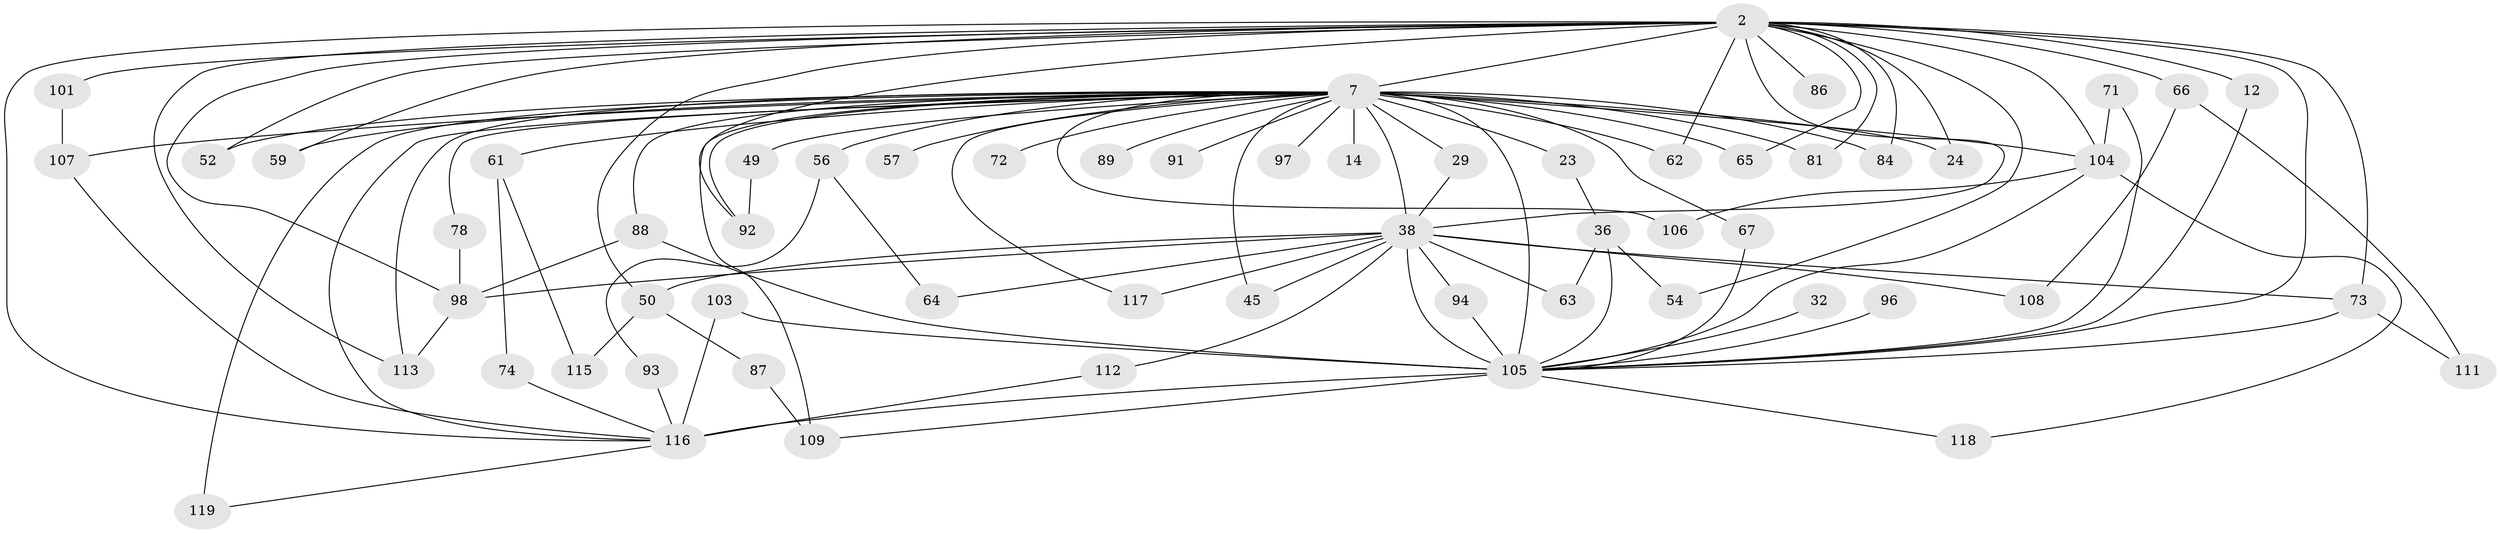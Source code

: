 // original degree distribution, {28: 0.008403361344537815, 25: 0.008403361344537815, 22: 0.01680672268907563, 17: 0.01680672268907563, 24: 0.008403361344537815, 26: 0.008403361344537815, 23: 0.008403361344537815, 20: 0.008403361344537815, 4: 0.11764705882352941, 2: 0.5462184873949579, 3: 0.17647058823529413, 7: 0.01680672268907563, 5: 0.025210084033613446, 6: 0.03361344537815126}
// Generated by graph-tools (version 1.1) at 2025/46/03/09/25 04:46:42]
// undirected, 59 vertices, 108 edges
graph export_dot {
graph [start="1"]
  node [color=gray90,style=filled];
  2 [super="+1"];
  7 [super="+5+6"];
  12;
  14;
  23;
  24;
  29;
  32;
  36 [super="+11"];
  38 [super="+10"];
  45;
  49 [super="+43"];
  50 [super="+21"];
  52;
  54;
  56 [super="+30"];
  57;
  59;
  61;
  62;
  63;
  64;
  65 [super="+13"];
  66;
  67;
  71;
  72;
  73 [super="+31"];
  74;
  78;
  81;
  84;
  86;
  87;
  88 [super="+40+39"];
  89;
  91;
  92 [super="+53"];
  93;
  94;
  96;
  97;
  98 [super="+19+51"];
  101;
  103;
  104 [super="+90+44+48"];
  105 [super="+16+28+95+60+9"];
  106;
  107 [super="+70+68"];
  108;
  109 [super="+58"];
  111;
  112;
  113 [super="+110"];
  115;
  116 [super="+22+42+83+80+99+102+114"];
  117 [super="+27+69"];
  118;
  119 [super="+82"];
  2 -- 7 [weight=8];
  2 -- 52;
  2 -- 59;
  2 -- 66 [weight=2];
  2 -- 81;
  2 -- 84;
  2 -- 86 [weight=2];
  2 -- 12;
  2 -- 24;
  2 -- 98 [weight=2];
  2 -- 101;
  2 -- 113 [weight=2];
  2 -- 54;
  2 -- 62;
  2 -- 50;
  2 -- 65;
  2 -- 105 [weight=6];
  2 -- 92;
  2 -- 116 [weight=7];
  2 -- 38 [weight=4];
  2 -- 73;
  2 -- 104 [weight=4];
  7 -- 14 [weight=2];
  7 -- 24;
  7 -- 57 [weight=2];
  7 -- 59;
  7 -- 61 [weight=2];
  7 -- 62;
  7 -- 78;
  7 -- 81;
  7 -- 67;
  7 -- 72 [weight=2];
  7 -- 91 [weight=2];
  7 -- 92;
  7 -- 97 [weight=2];
  7 -- 38 [weight=9];
  7 -- 106;
  7 -- 45;
  7 -- 56 [weight=3];
  7 -- 65 [weight=2];
  7 -- 84;
  7 -- 23;
  7 -- 88 [weight=2];
  7 -- 89;
  7 -- 29;
  7 -- 109 [weight=2];
  7 -- 49 [weight=3];
  7 -- 52;
  7 -- 116 [weight=2];
  7 -- 117 [weight=2];
  7 -- 119 [weight=2];
  7 -- 105 [weight=12];
  7 -- 113 [weight=2];
  7 -- 104;
  7 -- 107 [weight=3];
  12 -- 105;
  23 -- 36;
  29 -- 38;
  32 -- 105 [weight=2];
  36 -- 54;
  36 -- 63;
  36 -- 105 [weight=3];
  38 -- 64;
  38 -- 98 [weight=2];
  38 -- 108;
  38 -- 45;
  38 -- 112;
  38 -- 50 [weight=2];
  38 -- 117 [weight=2];
  38 -- 94;
  38 -- 63;
  38 -- 105 [weight=4];
  38 -- 73 [weight=2];
  49 -- 92;
  50 -- 87;
  50 -- 115;
  56 -- 64;
  56 -- 93;
  61 -- 74;
  61 -- 115;
  66 -- 108;
  66 -- 111;
  67 -- 105;
  71 -- 105;
  71 -- 104;
  73 -- 105;
  73 -- 111;
  74 -- 116;
  78 -- 98;
  87 -- 109;
  88 -- 98;
  88 -- 105;
  93 -- 116;
  94 -- 105;
  96 -- 105 [weight=2];
  98 -- 113;
  101 -- 107;
  103 -- 105;
  103 -- 116;
  104 -- 105;
  104 -- 106;
  104 -- 118;
  105 -- 116 [weight=11];
  105 -- 118;
  105 -- 109;
  107 -- 116;
  112 -- 116;
  116 -- 119;
}
